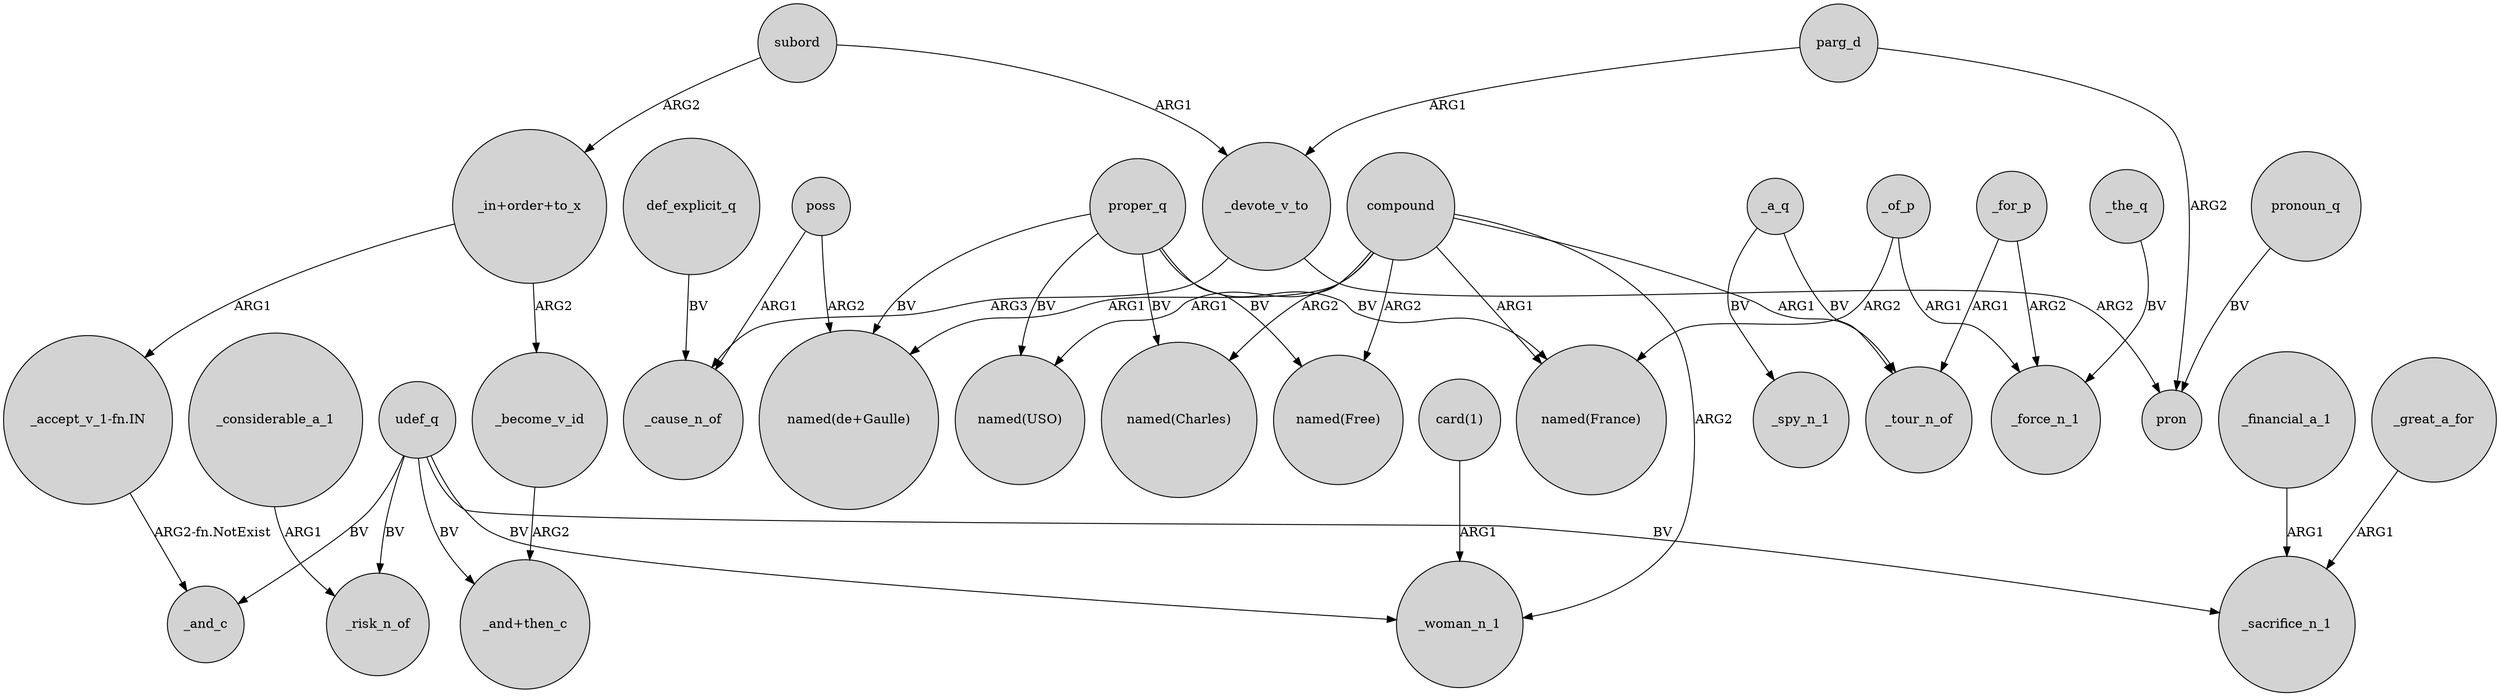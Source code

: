 digraph {
	node [shape=circle style=filled]
	udef_q -> _risk_n_of [label=BV]
	compound -> _tour_n_of [label=ARG1]
	_become_v_id -> "_and+then_c" [label=ARG2]
	udef_q -> _woman_n_1 [label=BV]
	_for_p -> _tour_n_of [label=ARG1]
	"_in+order+to_x" -> "_accept_v_1-fn.IN" [label=ARG1]
	def_explicit_q -> _cause_n_of [label=BV]
	compound -> "named(de+Gaulle)" [label=ARG1]
	proper_q -> "named(France)" [label=BV]
	_of_p -> _force_n_1 [label=ARG1]
	"_in+order+to_x" -> _become_v_id [label=ARG2]
	compound -> "named(Free)" [label=ARG2]
	compound -> "named(France)" [label=ARG1]
	proper_q -> "named(de+Gaulle)" [label=BV]
	parg_d -> pron [label=ARG2]
	compound -> _woman_n_1 [label=ARG2]
	_of_p -> "named(France)" [label=ARG2]
	_a_q -> _tour_n_of [label=BV]
	udef_q -> "_and+then_c" [label=BV]
	parg_d -> _devote_v_to [label=ARG1]
	pronoun_q -> pron [label=BV]
	proper_q -> "named(USO)" [label=BV]
	poss -> _cause_n_of [label=ARG1]
	_financial_a_1 -> _sacrifice_n_1 [label=ARG1]
	"card(1)" -> _woman_n_1 [label=ARG1]
	_for_p -> _force_n_1 [label=ARG2]
	poss -> "named(de+Gaulle)" [label=ARG2]
	_devote_v_to -> pron [label=ARG2]
	proper_q -> "named(Free)" [label=BV]
	_considerable_a_1 -> _risk_n_of [label=ARG1]
	proper_q -> "named(Charles)" [label=BV]
	_devote_v_to -> _cause_n_of [label=ARG3]
	_a_q -> _spy_n_1 [label=BV]
	compound -> "named(USO)" [label=ARG1]
	subord -> "_in+order+to_x" [label=ARG2]
	compound -> "named(Charles)" [label=ARG2]
	_the_q -> _force_n_1 [label=BV]
	udef_q -> _and_c [label=BV]
	"_accept_v_1-fn.IN" -> _and_c [label="ARG2-fn.NotExist"]
	_great_a_for -> _sacrifice_n_1 [label=ARG1]
	udef_q -> _sacrifice_n_1 [label=BV]
	subord -> _devote_v_to [label=ARG1]
}
